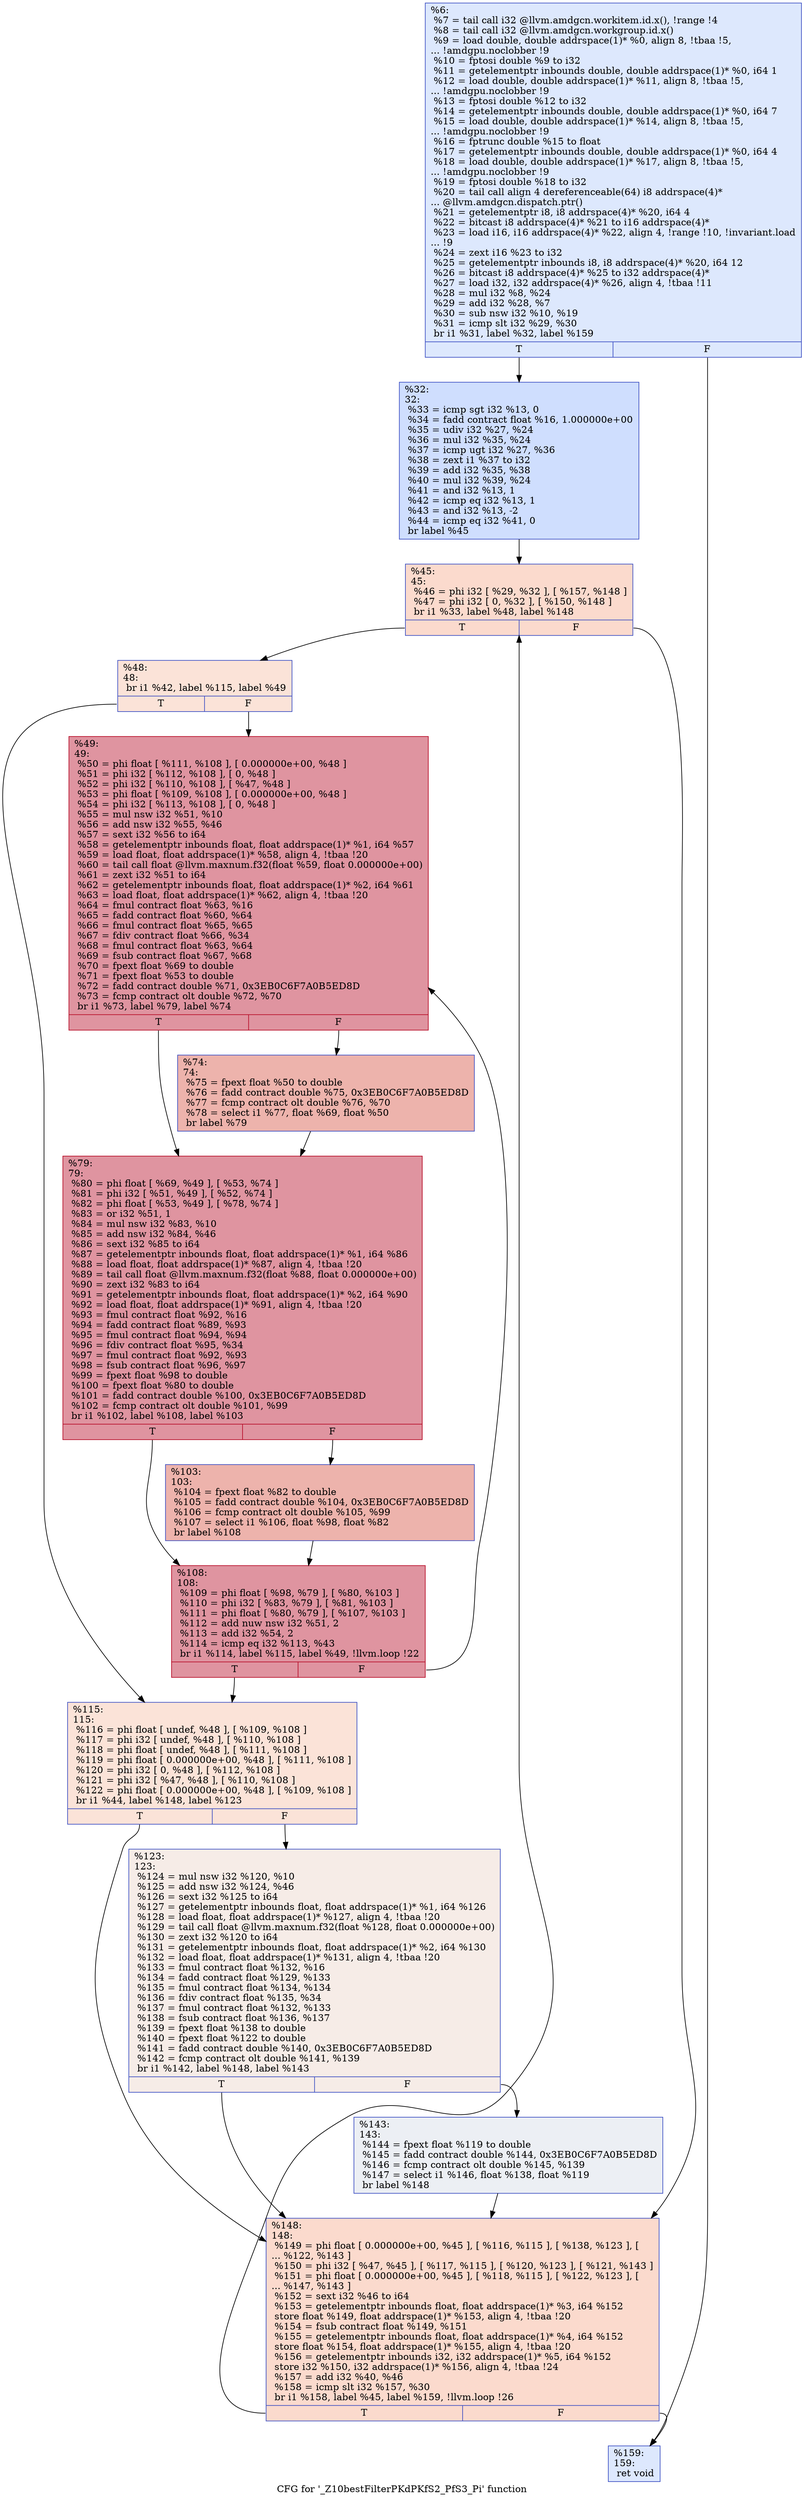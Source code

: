 digraph "CFG for '_Z10bestFilterPKdPKfS2_PfS3_Pi' function" {
	label="CFG for '_Z10bestFilterPKdPKfS2_PfS3_Pi' function";

	Node0x4b0c070 [shape=record,color="#3d50c3ff", style=filled, fillcolor="#b2ccfb70",label="{%6:\l  %7 = tail call i32 @llvm.amdgcn.workitem.id.x(), !range !4\l  %8 = tail call i32 @llvm.amdgcn.workgroup.id.x()\l  %9 = load double, double addrspace(1)* %0, align 8, !tbaa !5,\l... !amdgpu.noclobber !9\l  %10 = fptosi double %9 to i32\l  %11 = getelementptr inbounds double, double addrspace(1)* %0, i64 1\l  %12 = load double, double addrspace(1)* %11, align 8, !tbaa !5,\l... !amdgpu.noclobber !9\l  %13 = fptosi double %12 to i32\l  %14 = getelementptr inbounds double, double addrspace(1)* %0, i64 7\l  %15 = load double, double addrspace(1)* %14, align 8, !tbaa !5,\l... !amdgpu.noclobber !9\l  %16 = fptrunc double %15 to float\l  %17 = getelementptr inbounds double, double addrspace(1)* %0, i64 4\l  %18 = load double, double addrspace(1)* %17, align 8, !tbaa !5,\l... !amdgpu.noclobber !9\l  %19 = fptosi double %18 to i32\l  %20 = tail call align 4 dereferenceable(64) i8 addrspace(4)*\l... @llvm.amdgcn.dispatch.ptr()\l  %21 = getelementptr i8, i8 addrspace(4)* %20, i64 4\l  %22 = bitcast i8 addrspace(4)* %21 to i16 addrspace(4)*\l  %23 = load i16, i16 addrspace(4)* %22, align 4, !range !10, !invariant.load\l... !9\l  %24 = zext i16 %23 to i32\l  %25 = getelementptr inbounds i8, i8 addrspace(4)* %20, i64 12\l  %26 = bitcast i8 addrspace(4)* %25 to i32 addrspace(4)*\l  %27 = load i32, i32 addrspace(4)* %26, align 4, !tbaa !11\l  %28 = mul i32 %8, %24\l  %29 = add i32 %28, %7\l  %30 = sub nsw i32 %10, %19\l  %31 = icmp slt i32 %29, %30\l  br i1 %31, label %32, label %159\l|{<s0>T|<s1>F}}"];
	Node0x4b0c070:s0 -> Node0x4b0f7b0;
	Node0x4b0c070:s1 -> Node0x4b0f840;
	Node0x4b0f7b0 [shape=record,color="#3d50c3ff", style=filled, fillcolor="#93b5fe70",label="{%32:\l32:                                               \l  %33 = icmp sgt i32 %13, 0\l  %34 = fadd contract float %16, 1.000000e+00\l  %35 = udiv i32 %27, %24\l  %36 = mul i32 %35, %24\l  %37 = icmp ugt i32 %27, %36\l  %38 = zext i1 %37 to i32\l  %39 = add i32 %35, %38\l  %40 = mul i32 %39, %24\l  %41 = and i32 %13, 1\l  %42 = icmp eq i32 %13, 1\l  %43 = and i32 %13, -2\l  %44 = icmp eq i32 %41, 0\l  br label %45\l}"];
	Node0x4b0f7b0 -> Node0x4b10ba0;
	Node0x4b10ba0 [shape=record,color="#3d50c3ff", style=filled, fillcolor="#f7ac8e70",label="{%45:\l45:                                               \l  %46 = phi i32 [ %29, %32 ], [ %157, %148 ]\l  %47 = phi i32 [ 0, %32 ], [ %150, %148 ]\l  br i1 %33, label %48, label %148\l|{<s0>T|<s1>F}}"];
	Node0x4b10ba0:s0 -> Node0x4b10f30;
	Node0x4b10ba0:s1 -> Node0x4b10cd0;
	Node0x4b10f30 [shape=record,color="#3d50c3ff", style=filled, fillcolor="#f6bfa670",label="{%48:\l48:                                               \l  br i1 %42, label %115, label %49\l|{<s0>T|<s1>F}}"];
	Node0x4b10f30:s0 -> Node0x4b11070;
	Node0x4b10f30:s1 -> Node0x4b110c0;
	Node0x4b110c0 [shape=record,color="#b70d28ff", style=filled, fillcolor="#b70d2870",label="{%49:\l49:                                               \l  %50 = phi float [ %111, %108 ], [ 0.000000e+00, %48 ]\l  %51 = phi i32 [ %112, %108 ], [ 0, %48 ]\l  %52 = phi i32 [ %110, %108 ], [ %47, %48 ]\l  %53 = phi float [ %109, %108 ], [ 0.000000e+00, %48 ]\l  %54 = phi i32 [ %113, %108 ], [ 0, %48 ]\l  %55 = mul nsw i32 %51, %10\l  %56 = add nsw i32 %55, %46\l  %57 = sext i32 %56 to i64\l  %58 = getelementptr inbounds float, float addrspace(1)* %1, i64 %57\l  %59 = load float, float addrspace(1)* %58, align 4, !tbaa !20\l  %60 = tail call float @llvm.maxnum.f32(float %59, float 0.000000e+00)\l  %61 = zext i32 %51 to i64\l  %62 = getelementptr inbounds float, float addrspace(1)* %2, i64 %61\l  %63 = load float, float addrspace(1)* %62, align 4, !tbaa !20\l  %64 = fmul contract float %63, %16\l  %65 = fadd contract float %60, %64\l  %66 = fmul contract float %65, %65\l  %67 = fdiv contract float %66, %34\l  %68 = fmul contract float %63, %64\l  %69 = fsub contract float %67, %68\l  %70 = fpext float %69 to double\l  %71 = fpext float %53 to double\l  %72 = fadd contract double %71, 0x3EB0C6F7A0B5ED8D\l  %73 = fcmp contract olt double %72, %70\l  br i1 %73, label %79, label %74\l|{<s0>T|<s1>F}}"];
	Node0x4b110c0:s0 -> Node0x4b12db0;
	Node0x4b110c0:s1 -> Node0x4b12e40;
	Node0x4b12e40 [shape=record,color="#3d50c3ff", style=filled, fillcolor="#d6524470",label="{%74:\l74:                                               \l  %75 = fpext float %50 to double\l  %76 = fadd contract double %75, 0x3EB0C6F7A0B5ED8D\l  %77 = fcmp contract olt double %76, %70\l  %78 = select i1 %77, float %69, float %50\l  br label %79\l}"];
	Node0x4b12e40 -> Node0x4b12db0;
	Node0x4b12db0 [shape=record,color="#b70d28ff", style=filled, fillcolor="#b70d2870",label="{%79:\l79:                                               \l  %80 = phi float [ %69, %49 ], [ %53, %74 ]\l  %81 = phi i32 [ %51, %49 ], [ %52, %74 ]\l  %82 = phi float [ %53, %49 ], [ %78, %74 ]\l  %83 = or i32 %51, 1\l  %84 = mul nsw i32 %83, %10\l  %85 = add nsw i32 %84, %46\l  %86 = sext i32 %85 to i64\l  %87 = getelementptr inbounds float, float addrspace(1)* %1, i64 %86\l  %88 = load float, float addrspace(1)* %87, align 4, !tbaa !20\l  %89 = tail call float @llvm.maxnum.f32(float %88, float 0.000000e+00)\l  %90 = zext i32 %83 to i64\l  %91 = getelementptr inbounds float, float addrspace(1)* %2, i64 %90\l  %92 = load float, float addrspace(1)* %91, align 4, !tbaa !20\l  %93 = fmul contract float %92, %16\l  %94 = fadd contract float %89, %93\l  %95 = fmul contract float %94, %94\l  %96 = fdiv contract float %95, %34\l  %97 = fmul contract float %92, %93\l  %98 = fsub contract float %96, %97\l  %99 = fpext float %98 to double\l  %100 = fpext float %80 to double\l  %101 = fadd contract double %100, 0x3EB0C6F7A0B5ED8D\l  %102 = fcmp contract olt double %101, %99\l  br i1 %102, label %108, label %103\l|{<s0>T|<s1>F}}"];
	Node0x4b12db0:s0 -> Node0x4b11230;
	Node0x4b12db0:s1 -> Node0x4b13f90;
	Node0x4b13f90 [shape=record,color="#3d50c3ff", style=filled, fillcolor="#d6524470",label="{%103:\l103:                                              \l  %104 = fpext float %82 to double\l  %105 = fadd contract double %104, 0x3EB0C6F7A0B5ED8D\l  %106 = fcmp contract olt double %105, %99\l  %107 = select i1 %106, float %98, float %82\l  br label %108\l}"];
	Node0x4b13f90 -> Node0x4b11230;
	Node0x4b11230 [shape=record,color="#b70d28ff", style=filled, fillcolor="#b70d2870",label="{%108:\l108:                                              \l  %109 = phi float [ %98, %79 ], [ %80, %103 ]\l  %110 = phi i32 [ %83, %79 ], [ %81, %103 ]\l  %111 = phi float [ %80, %79 ], [ %107, %103 ]\l  %112 = add nuw nsw i32 %51, 2\l  %113 = add i32 %54, 2\l  %114 = icmp eq i32 %113, %43\l  br i1 %114, label %115, label %49, !llvm.loop !22\l|{<s0>T|<s1>F}}"];
	Node0x4b11230:s0 -> Node0x4b11070;
	Node0x4b11230:s1 -> Node0x4b110c0;
	Node0x4b11070 [shape=record,color="#3d50c3ff", style=filled, fillcolor="#f6bfa670",label="{%115:\l115:                                              \l  %116 = phi float [ undef, %48 ], [ %109, %108 ]\l  %117 = phi i32 [ undef, %48 ], [ %110, %108 ]\l  %118 = phi float [ undef, %48 ], [ %111, %108 ]\l  %119 = phi float [ 0.000000e+00, %48 ], [ %111, %108 ]\l  %120 = phi i32 [ 0, %48 ], [ %112, %108 ]\l  %121 = phi i32 [ %47, %48 ], [ %110, %108 ]\l  %122 = phi float [ 0.000000e+00, %48 ], [ %109, %108 ]\l  br i1 %44, label %148, label %123\l|{<s0>T|<s1>F}}"];
	Node0x4b11070:s0 -> Node0x4b10cd0;
	Node0x4b11070:s1 -> Node0x4b15060;
	Node0x4b15060 [shape=record,color="#3d50c3ff", style=filled, fillcolor="#ead5c970",label="{%123:\l123:                                              \l  %124 = mul nsw i32 %120, %10\l  %125 = add nsw i32 %124, %46\l  %126 = sext i32 %125 to i64\l  %127 = getelementptr inbounds float, float addrspace(1)* %1, i64 %126\l  %128 = load float, float addrspace(1)* %127, align 4, !tbaa !20\l  %129 = tail call float @llvm.maxnum.f32(float %128, float 0.000000e+00)\l  %130 = zext i32 %120 to i64\l  %131 = getelementptr inbounds float, float addrspace(1)* %2, i64 %130\l  %132 = load float, float addrspace(1)* %131, align 4, !tbaa !20\l  %133 = fmul contract float %132, %16\l  %134 = fadd contract float %129, %133\l  %135 = fmul contract float %134, %134\l  %136 = fdiv contract float %135, %34\l  %137 = fmul contract float %132, %133\l  %138 = fsub contract float %136, %137\l  %139 = fpext float %138 to double\l  %140 = fpext float %122 to double\l  %141 = fadd contract double %140, 0x3EB0C6F7A0B5ED8D\l  %142 = fcmp contract olt double %141, %139\l  br i1 %142, label %148, label %143\l|{<s0>T|<s1>F}}"];
	Node0x4b15060:s0 -> Node0x4b10cd0;
	Node0x4b15060:s1 -> Node0x4b12a30;
	Node0x4b12a30 [shape=record,color="#3d50c3ff", style=filled, fillcolor="#d4dbe670",label="{%143:\l143:                                              \l  %144 = fpext float %119 to double\l  %145 = fadd contract double %144, 0x3EB0C6F7A0B5ED8D\l  %146 = fcmp contract olt double %145, %139\l  %147 = select i1 %146, float %138, float %119\l  br label %148\l}"];
	Node0x4b12a30 -> Node0x4b10cd0;
	Node0x4b10cd0 [shape=record,color="#3d50c3ff", style=filled, fillcolor="#f7ac8e70",label="{%148:\l148:                                              \l  %149 = phi float [ 0.000000e+00, %45 ], [ %116, %115 ], [ %138, %123 ], [\l... %122, %143 ]\l  %150 = phi i32 [ %47, %45 ], [ %117, %115 ], [ %120, %123 ], [ %121, %143 ]\l  %151 = phi float [ 0.000000e+00, %45 ], [ %118, %115 ], [ %122, %123 ], [\l... %147, %143 ]\l  %152 = sext i32 %46 to i64\l  %153 = getelementptr inbounds float, float addrspace(1)* %3, i64 %152\l  store float %149, float addrspace(1)* %153, align 4, !tbaa !20\l  %154 = fsub contract float %149, %151\l  %155 = getelementptr inbounds float, float addrspace(1)* %4, i64 %152\l  store float %154, float addrspace(1)* %155, align 4, !tbaa !20\l  %156 = getelementptr inbounds i32, i32 addrspace(1)* %5, i64 %152\l  store i32 %150, i32 addrspace(1)* %156, align 4, !tbaa !24\l  %157 = add i32 %40, %46\l  %158 = icmp slt i32 %157, %30\l  br i1 %158, label %45, label %159, !llvm.loop !26\l|{<s0>T|<s1>F}}"];
	Node0x4b10cd0:s0 -> Node0x4b10ba0;
	Node0x4b10cd0:s1 -> Node0x4b0f840;
	Node0x4b0f840 [shape=record,color="#3d50c3ff", style=filled, fillcolor="#b2ccfb70",label="{%159:\l159:                                              \l  ret void\l}"];
}
